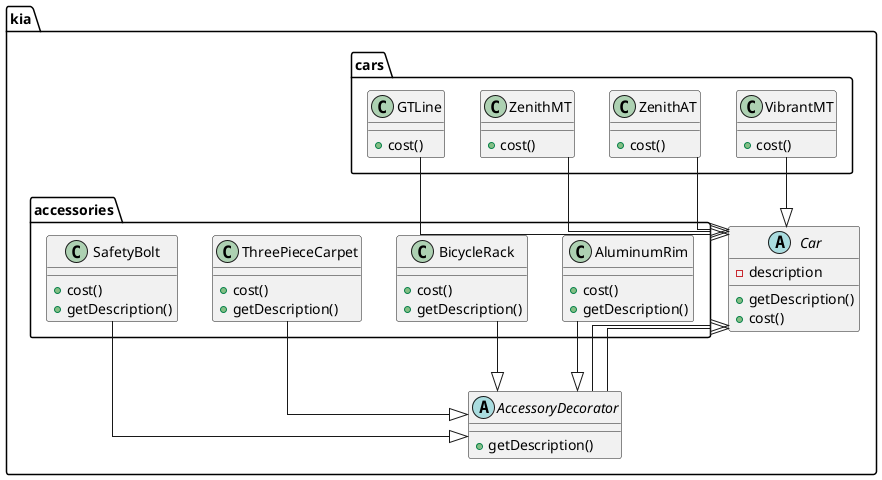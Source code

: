 @startuml UMLDecorator
package kia {
    abstract class Car {
        - description 
        + getDescription()
        + cost()
    }

    abstract class AccessoryDecorator extends Car {
        + getDescription()
    }
}

package "kia.cars" {
    class VibrantMT {
        + cost()
    }

    class ZenithAT {
        + cost()
    }

    class ZenithMT {
        + cost()
    }

    class GTLine {
        + cost()
    }

    VibrantMT --|> Car
    ZenithAT --|> Car
    ZenithMT --|> Car
    GTLine --|> Car
}

package "kia.accessories" {
    class AluminumRim {
        + cost()
        + getDescription()
    }

    class BicycleRack {
        + cost()
        + getDescription()
    }

    class ThreePieceCarpet {
        + cost()
        + getDescription()
    }

    class SafetyBolt {
        + cost()
        + getDescription()
    }

    AluminumRim --|> AccessoryDecorator
    BicycleRack --|> AccessoryDecorator
    ThreePieceCarpet --|> AccessoryDecorator
    SafetyBolt --|> AccessoryDecorator
    skinparam linetype ortho
}

kia.AccessoryDecorator --|> kia.Car
@enduml

